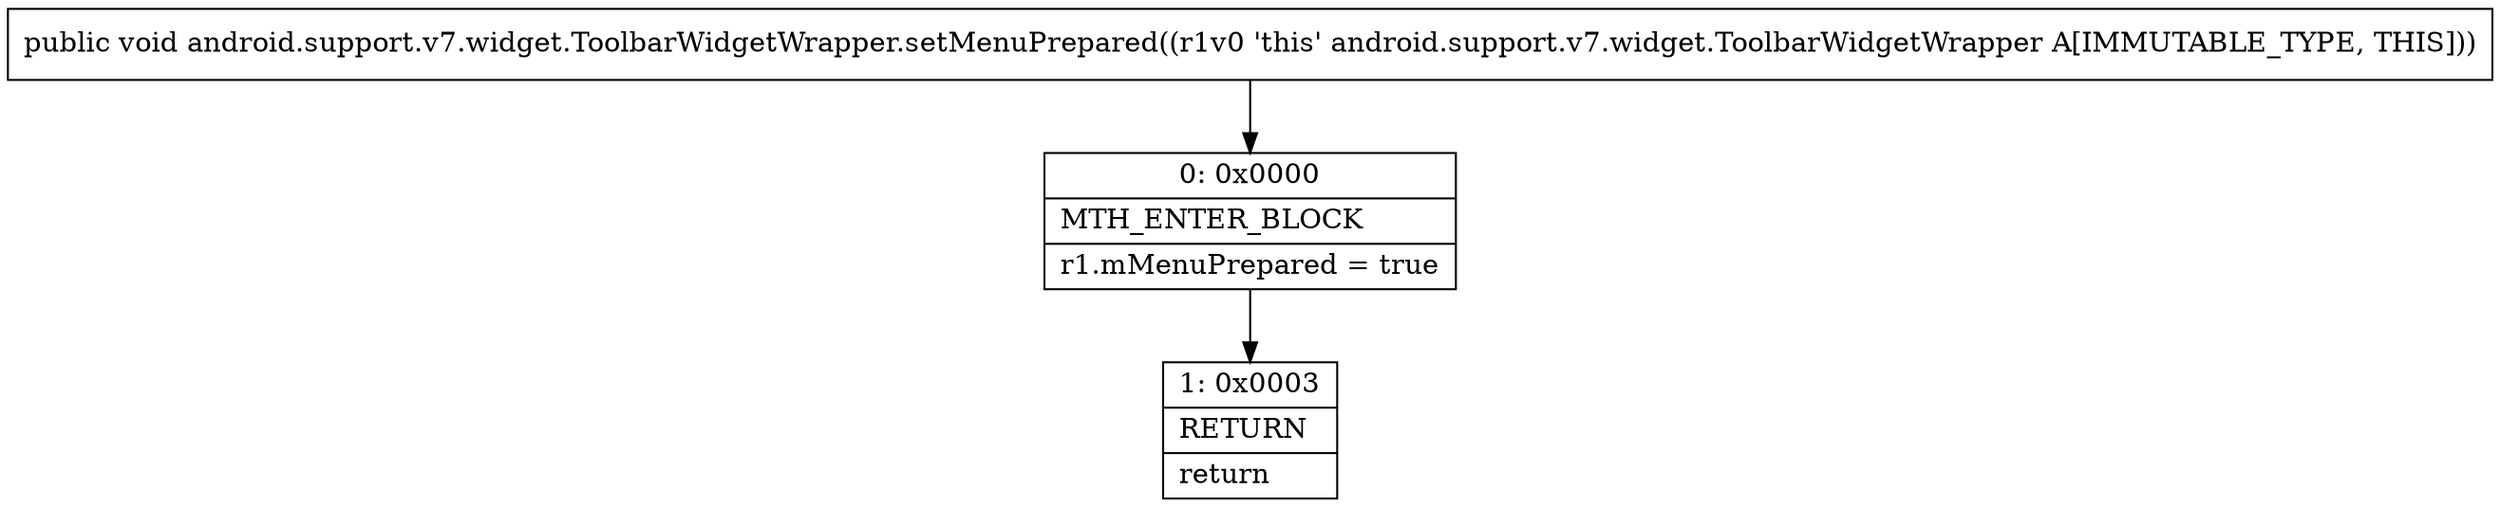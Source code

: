 digraph "CFG forandroid.support.v7.widget.ToolbarWidgetWrapper.setMenuPrepared()V" {
Node_0 [shape=record,label="{0\:\ 0x0000|MTH_ENTER_BLOCK\l|r1.mMenuPrepared = true\l}"];
Node_1 [shape=record,label="{1\:\ 0x0003|RETURN\l|return\l}"];
MethodNode[shape=record,label="{public void android.support.v7.widget.ToolbarWidgetWrapper.setMenuPrepared((r1v0 'this' android.support.v7.widget.ToolbarWidgetWrapper A[IMMUTABLE_TYPE, THIS])) }"];
MethodNode -> Node_0;
Node_0 -> Node_1;
}

